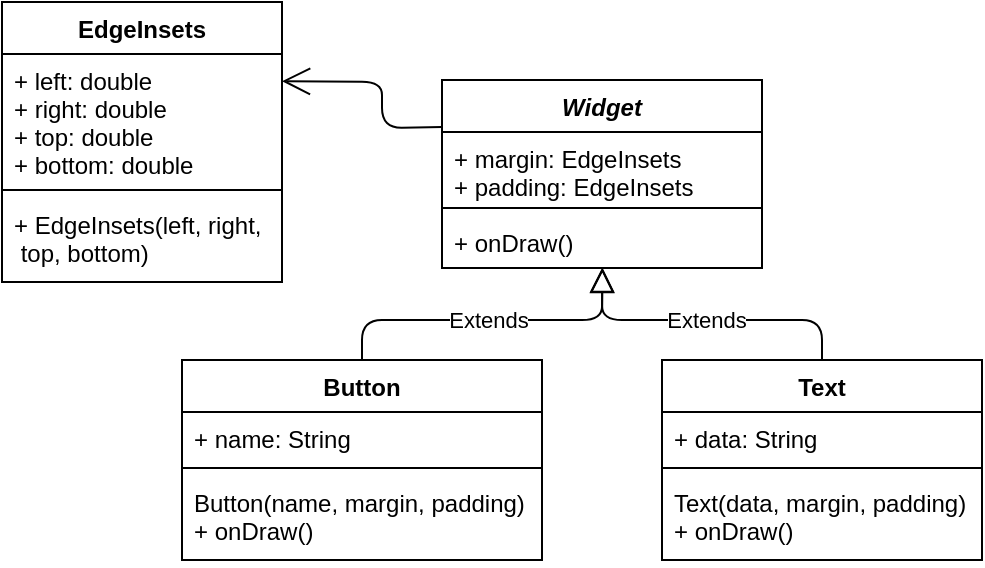 <mxfile version="14.6.13" type="device"><diagram id="XvUW_FYxJpA6_BCJXZ0s" name="Страница 1"><mxGraphModel dx="813" dy="470" grid="1" gridSize="10" guides="1" tooltips="1" connect="1" arrows="1" fold="1" page="1" pageScale="1" pageWidth="827" pageHeight="1169" math="0" shadow="0"><root><mxCell id="0"/><mxCell id="1" parent="0"/><mxCell id="JAOxKy0_KudfqqJWLjhn-5" value="Button" style="swimlane;fontStyle=1;align=center;verticalAlign=top;childLayout=stackLayout;horizontal=1;startSize=26;horizontalStack=0;resizeParent=1;resizeParentMax=0;resizeLast=0;collapsible=1;marginBottom=0;" vertex="1" parent="1"><mxGeometry x="350" y="440" width="180" height="100" as="geometry"/></mxCell><mxCell id="JAOxKy0_KudfqqJWLjhn-6" value="+ name: String" style="text;strokeColor=none;fillColor=none;align=left;verticalAlign=top;spacingLeft=4;spacingRight=4;overflow=hidden;rotatable=0;points=[[0,0.5],[1,0.5]];portConstraint=eastwest;" vertex="1" parent="JAOxKy0_KudfqqJWLjhn-5"><mxGeometry y="26" width="180" height="24" as="geometry"/></mxCell><mxCell id="JAOxKy0_KudfqqJWLjhn-7" value="" style="line;strokeWidth=1;fillColor=none;align=left;verticalAlign=middle;spacingTop=-1;spacingLeft=3;spacingRight=3;rotatable=0;labelPosition=right;points=[];portConstraint=eastwest;" vertex="1" parent="JAOxKy0_KudfqqJWLjhn-5"><mxGeometry y="50" width="180" height="8" as="geometry"/></mxCell><mxCell id="JAOxKy0_KudfqqJWLjhn-8" value="Button(name, margin, padding)&#10;+ onDraw()" style="text;strokeColor=none;fillColor=none;align=left;verticalAlign=top;spacingLeft=4;spacingRight=4;overflow=hidden;rotatable=0;points=[[0,0.5],[1,0.5]];portConstraint=eastwest;" vertex="1" parent="JAOxKy0_KudfqqJWLjhn-5"><mxGeometry y="58" width="180" height="42" as="geometry"/></mxCell><mxCell id="JAOxKy0_KudfqqJWLjhn-17" value="EdgeInsets" style="swimlane;fontStyle=1;align=center;verticalAlign=top;childLayout=stackLayout;horizontal=1;startSize=26;horizontalStack=0;resizeParent=1;resizeParentMax=0;resizeLast=0;collapsible=1;marginBottom=0;" vertex="1" parent="1"><mxGeometry x="260" y="261" width="140" height="140" as="geometry"/></mxCell><mxCell id="JAOxKy0_KudfqqJWLjhn-18" value="+ left: double&#10;+ right: double&#10;+ top: double&#10;+ bottom: double" style="text;strokeColor=none;fillColor=none;align=left;verticalAlign=top;spacingLeft=4;spacingRight=4;overflow=hidden;rotatable=0;points=[[0,0.5],[1,0.5]];portConstraint=eastwest;" vertex="1" parent="JAOxKy0_KudfqqJWLjhn-17"><mxGeometry y="26" width="140" height="64" as="geometry"/></mxCell><mxCell id="JAOxKy0_KudfqqJWLjhn-19" value="" style="line;strokeWidth=1;fillColor=none;align=left;verticalAlign=middle;spacingTop=-1;spacingLeft=3;spacingRight=3;rotatable=0;labelPosition=right;points=[];portConstraint=eastwest;" vertex="1" parent="JAOxKy0_KudfqqJWLjhn-17"><mxGeometry y="90" width="140" height="8" as="geometry"/></mxCell><mxCell id="JAOxKy0_KudfqqJWLjhn-20" value="+ EdgeInsets(left, right,&#10; top, bottom)" style="text;strokeColor=none;fillColor=none;align=left;verticalAlign=top;spacingLeft=4;spacingRight=4;overflow=hidden;rotatable=0;points=[[0,0.5],[1,0.5]];portConstraint=eastwest;" vertex="1" parent="JAOxKy0_KudfqqJWLjhn-17"><mxGeometry y="98" width="140" height="42" as="geometry"/></mxCell><mxCell id="JAOxKy0_KudfqqJWLjhn-21" value="Text" style="swimlane;fontStyle=1;align=center;verticalAlign=top;childLayout=stackLayout;horizontal=1;startSize=26;horizontalStack=0;resizeParent=1;resizeParentMax=0;resizeLast=0;collapsible=1;marginBottom=0;" vertex="1" parent="1"><mxGeometry x="590" y="440" width="160" height="100" as="geometry"/></mxCell><mxCell id="JAOxKy0_KudfqqJWLjhn-22" value="+ data: String" style="text;strokeColor=none;fillColor=none;align=left;verticalAlign=top;spacingLeft=4;spacingRight=4;overflow=hidden;rotatable=0;points=[[0,0.5],[1,0.5]];portConstraint=eastwest;" vertex="1" parent="JAOxKy0_KudfqqJWLjhn-21"><mxGeometry y="26" width="160" height="24" as="geometry"/></mxCell><mxCell id="JAOxKy0_KudfqqJWLjhn-23" value="" style="line;strokeWidth=1;fillColor=none;align=left;verticalAlign=middle;spacingTop=-1;spacingLeft=3;spacingRight=3;rotatable=0;labelPosition=right;points=[];portConstraint=eastwest;" vertex="1" parent="JAOxKy0_KudfqqJWLjhn-21"><mxGeometry y="50" width="160" height="8" as="geometry"/></mxCell><mxCell id="JAOxKy0_KudfqqJWLjhn-24" value="Text(data, margin, padding)&#10;+ onDraw()" style="text;strokeColor=none;fillColor=none;align=left;verticalAlign=top;spacingLeft=4;spacingRight=4;overflow=hidden;rotatable=0;points=[[0,0.5],[1,0.5]];portConstraint=eastwest;" vertex="1" parent="JAOxKy0_KudfqqJWLjhn-21"><mxGeometry y="58" width="160" height="42" as="geometry"/></mxCell><mxCell id="JAOxKy0_KudfqqJWLjhn-25" value="Widget" style="swimlane;fontStyle=3;align=center;verticalAlign=top;childLayout=stackLayout;horizontal=1;startSize=26;horizontalStack=0;resizeParent=1;resizeParentMax=0;resizeLast=0;collapsible=1;marginBottom=0;" vertex="1" parent="1"><mxGeometry x="480" y="300" width="160" height="94" as="geometry"/></mxCell><mxCell id="JAOxKy0_KudfqqJWLjhn-26" value="+ margin: EdgeInsets&#10;+ padding: EdgeInsets" style="text;strokeColor=none;fillColor=none;align=left;verticalAlign=top;spacingLeft=4;spacingRight=4;overflow=hidden;rotatable=0;points=[[0,0.5],[1,0.5]];portConstraint=eastwest;" vertex="1" parent="JAOxKy0_KudfqqJWLjhn-25"><mxGeometry y="26" width="160" height="34" as="geometry"/></mxCell><mxCell id="JAOxKy0_KudfqqJWLjhn-27" value="" style="line;strokeWidth=1;fillColor=none;align=left;verticalAlign=middle;spacingTop=-1;spacingLeft=3;spacingRight=3;rotatable=0;labelPosition=right;points=[];portConstraint=eastwest;" vertex="1" parent="JAOxKy0_KudfqqJWLjhn-25"><mxGeometry y="60" width="160" height="8" as="geometry"/></mxCell><mxCell id="JAOxKy0_KudfqqJWLjhn-28" value="+ onDraw()" style="text;strokeColor=none;fillColor=none;align=left;verticalAlign=top;spacingLeft=4;spacingRight=4;overflow=hidden;rotatable=0;points=[[0,0.5],[1,0.5]];portConstraint=eastwest;" vertex="1" parent="JAOxKy0_KudfqqJWLjhn-25"><mxGeometry y="68" width="160" height="26" as="geometry"/></mxCell><mxCell id="JAOxKy0_KudfqqJWLjhn-29" value="Extends" style="endArrow=block;endSize=10;endFill=0;html=1;entryX=0.501;entryY=1.001;entryDx=0;entryDy=0;entryPerimeter=0;exitX=0.5;exitY=0;exitDx=0;exitDy=0;" edge="1" parent="1" source="JAOxKy0_KudfqqJWLjhn-5" target="JAOxKy0_KudfqqJWLjhn-28"><mxGeometry width="160" relative="1" as="geometry"><mxPoint x="380" y="420" as="sourcePoint"/><mxPoint x="560" y="420" as="targetPoint"/><Array as="points"><mxPoint x="440" y="420"/><mxPoint x="560" y="420"/></Array></mxGeometry></mxCell><mxCell id="JAOxKy0_KudfqqJWLjhn-30" value="Extends" style="endArrow=block;endSize=10;endFill=0;html=1;exitX=0.5;exitY=0;exitDx=0;exitDy=0;entryX=0.501;entryY=0.991;entryDx=0;entryDy=0;entryPerimeter=0;" edge="1" parent="1" source="JAOxKy0_KudfqqJWLjhn-21" target="JAOxKy0_KudfqqJWLjhn-28"><mxGeometry width="160" relative="1" as="geometry"><mxPoint x="760" y="420" as="sourcePoint"/><mxPoint x="560" y="401" as="targetPoint"/><Array as="points"><mxPoint x="670" y="420"/><mxPoint x="560" y="420"/></Array></mxGeometry></mxCell><mxCell id="JAOxKy0_KudfqqJWLjhn-32" value="" style="endArrow=open;endFill=1;endSize=12;html=1;exitX=0;exitY=0.25;exitDx=0;exitDy=0;entryX=1;entryY=0.212;entryDx=0;entryDy=0;entryPerimeter=0;" edge="1" parent="1" source="JAOxKy0_KudfqqJWLjhn-25" target="JAOxKy0_KudfqqJWLjhn-18"><mxGeometry width="160" relative="1" as="geometry"><mxPoint x="390" y="250" as="sourcePoint"/><mxPoint x="430" y="290" as="targetPoint"/><Array as="points"><mxPoint x="450" y="324"/><mxPoint x="450" y="301"/></Array></mxGeometry></mxCell></root></mxGraphModel></diagram></mxfile>